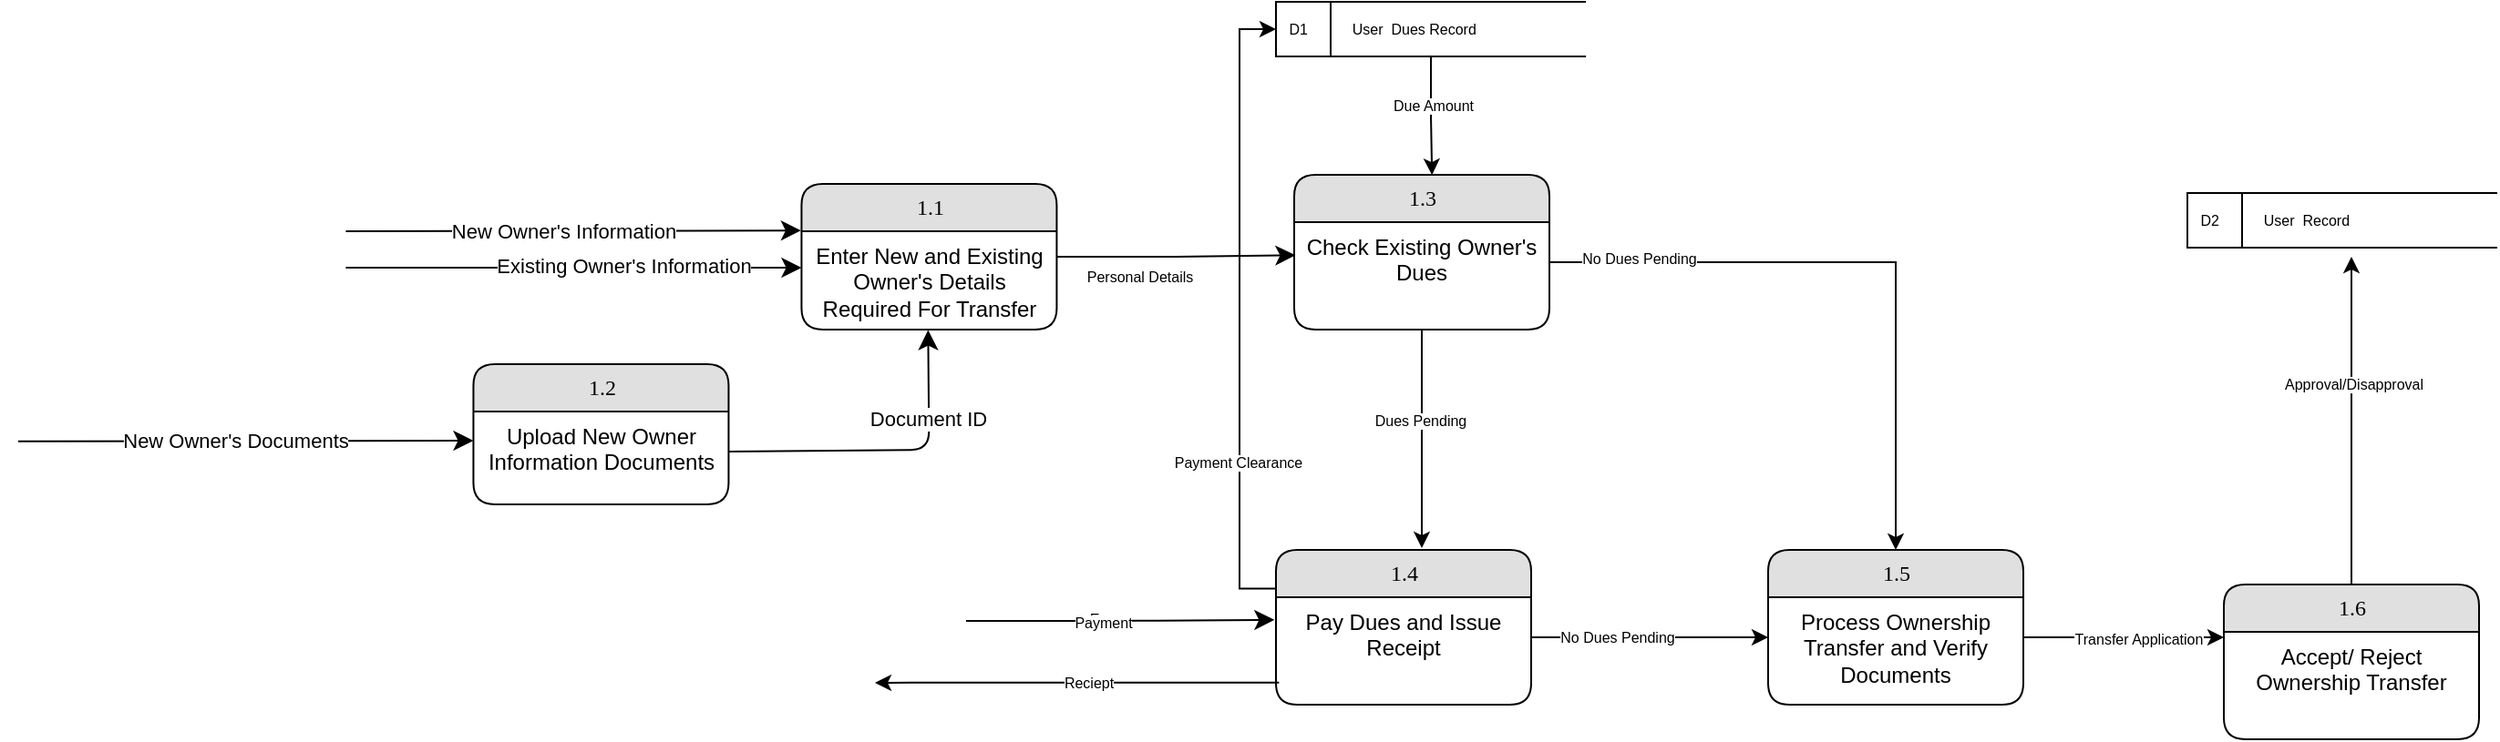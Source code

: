 <mxfile version="20.2.3" type="device"><diagram name="Page-1" id="52a04d89-c75d-2922-d76d-85b35f80e030"><mxGraphModel dx="2398" dy="611" grid="1" gridSize="10" guides="1" tooltips="1" connect="1" arrows="1" fold="1" page="1" pageScale="1" pageWidth="1100" pageHeight="850" background="none" math="0" shadow="0"><root><mxCell id="0"/><mxCell id="1" parent="0"/><mxCell id="1fdf3b25b50cf41e-27" style="edgeStyle=none;html=1;labelBackgroundColor=none;startFill=0;startSize=8;endFill=1;endSize=8;fontFamily=Verdana;fontSize=12;entryX=-0.002;entryY=0.32;entryDx=0;entryDy=0;entryPerimeter=0;" parent="1" target="1fdf3b25b50cf41e-1" edge="1"><mxGeometry relative="1" as="geometry"><mxPoint x="-900.28" y="136" as="sourcePoint"/></mxGeometry></mxCell><mxCell id="o5MU1ZvHMuOBfrmva0su-2" value="New Owner's Information" style="edgeLabel;html=1;align=center;verticalAlign=middle;resizable=0;points=[];" vertex="1" connectable="0" parent="1fdf3b25b50cf41e-27"><mxGeometry x="-0.048" relative="1" as="geometry"><mxPoint as="offset"/></mxGeometry></mxCell><mxCell id="1fdf3b25b50cf41e-38" style="edgeStyle=orthogonalEdgeStyle;html=1;labelBackgroundColor=none;startFill=0;startSize=8;endFill=1;endSize=8;fontFamily=Verdana;fontSize=12;entryX=0.005;entryY=0.413;entryDx=0;entryDy=0;entryPerimeter=0;" parent="1" source="1fdf3b25b50cf41e-1" target="1fdf3b25b50cf41e-12" edge="1"><mxGeometry relative="1" as="geometry"><Array as="points"/></mxGeometry></mxCell><mxCell id="1fdf3b25b50cf41e-1" value="1.1" style="swimlane;html=1;fontStyle=0;childLayout=stackLayout;horizontal=1;startSize=26;fillColor=#e0e0e0;horizontalStack=0;resizeParent=1;resizeLast=0;collapsible=1;marginBottom=0;swimlaneFillColor=#ffffff;align=center;rounded=1;shadow=0;comic=0;labelBackgroundColor=none;strokeWidth=1;fontFamily=Verdana;fontSize=12" parent="1" vertex="1"><mxGeometry x="-650.28" y="110" width="140" height="80" as="geometry"/></mxCell><mxCell id="1fdf3b25b50cf41e-2" value="Enter New and Existing Owner's Details Required For Transfer" style="text;html=1;strokeColor=none;fillColor=none;spacingLeft=4;spacingRight=4;whiteSpace=wrap;overflow=hidden;rotatable=0;points=[[0,0.5],[1,0.5]];portConstraint=eastwest;align=center;" parent="1fdf3b25b50cf41e-1" vertex="1"><mxGeometry y="26" width="140" height="54" as="geometry"/></mxCell><mxCell id="1fdf3b25b50cf41e-40" style="edgeStyle=none;html=1;labelBackgroundColor=none;startFill=0;startSize=8;endFill=1;endSize=8;fontFamily=Verdana;fontSize=12;entryX=0.496;entryY=1.005;entryDx=0;entryDy=0;entryPerimeter=0;exitX=1;exitY=0.5;exitDx=0;exitDy=0;" parent="1" source="1fdf3b25b50cf41e-10" target="1fdf3b25b50cf41e-2" edge="1"><mxGeometry relative="1" as="geometry"><mxPoint x="-580.28" y="246" as="targetPoint"/><Array as="points"><mxPoint x="-580.28" y="256"/></Array></mxGeometry></mxCell><mxCell id="o5MU1ZvHMuOBfrmva0su-7" value="Document ID" style="edgeLabel;html=1;align=center;verticalAlign=middle;resizable=0;points=[];" vertex="1" connectable="0" parent="1fdf3b25b50cf41e-40"><mxGeometry x="0.444" y="1" relative="1" as="geometry"><mxPoint as="offset"/></mxGeometry></mxCell><mxCell id="1fdf3b25b50cf41e-9" value="1.2" style="swimlane;html=1;fontStyle=0;childLayout=stackLayout;horizontal=1;startSize=26;fillColor=#e0e0e0;horizontalStack=0;resizeParent=1;resizeLast=0;collapsible=1;marginBottom=0;swimlaneFillColor=#ffffff;align=center;rounded=1;shadow=0;comic=0;labelBackgroundColor=none;strokeWidth=1;fontFamily=Verdana;fontSize=12" parent="1" vertex="1"><mxGeometry x="-830.28" y="209" width="140" height="77" as="geometry"/></mxCell><mxCell id="1fdf3b25b50cf41e-10" value="Upload New Owner Information Documents" style="text;html=1;strokeColor=none;fillColor=none;spacingLeft=4;spacingRight=4;whiteSpace=wrap;overflow=hidden;rotatable=0;points=[[0,0.5],[1,0.5]];portConstraint=eastwest;align=center;" parent="1fdf3b25b50cf41e-9" vertex="1"><mxGeometry y="26" width="140" height="44" as="geometry"/></mxCell><mxCell id="o5MU1ZvHMuOBfrmva0su-11" style="edgeStyle=orthogonalEdgeStyle;rounded=0;orthogonalLoop=1;jettySize=auto;html=1;exitX=0.5;exitY=1;exitDx=0;exitDy=0;fontSize=8;" edge="1" parent="1" source="1fdf3b25b50cf41e-11"><mxGeometry relative="1" as="geometry"><mxPoint x="-310" y="310" as="targetPoint"/></mxGeometry></mxCell><mxCell id="o5MU1ZvHMuOBfrmva0su-12" value="Dues Pending" style="edgeLabel;html=1;align=center;verticalAlign=middle;resizable=0;points=[];fontSize=8;" vertex="1" connectable="0" parent="o5MU1ZvHMuOBfrmva0su-11"><mxGeometry x="-0.179" y="-1" relative="1" as="geometry"><mxPoint as="offset"/></mxGeometry></mxCell><mxCell id="1fdf3b25b50cf41e-11" value="1.3" style="swimlane;html=1;fontStyle=0;childLayout=stackLayout;horizontal=1;startSize=26;fillColor=#e0e0e0;horizontalStack=0;resizeParent=1;resizeLast=0;collapsible=1;marginBottom=0;swimlaneFillColor=#ffffff;align=center;rounded=1;shadow=0;comic=0;labelBackgroundColor=none;strokeWidth=1;fontFamily=Verdana;fontSize=12" parent="1" vertex="1"><mxGeometry x="-380" y="105" width="140" height="85" as="geometry"/></mxCell><mxCell id="1fdf3b25b50cf41e-12" value="Check Existing Owner's Dues" style="text;html=1;strokeColor=none;fillColor=none;spacingLeft=4;spacingRight=4;whiteSpace=wrap;overflow=hidden;rotatable=0;points=[[0,0.5],[1,0.5]];portConstraint=eastwest;align=center;" parent="1fdf3b25b50cf41e-11" vertex="1"><mxGeometry y="26" width="140" height="44" as="geometry"/></mxCell><mxCell id="o5MU1ZvHMuOBfrmva0su-1" style="edgeStyle=none;html=1;labelBackgroundColor=none;startFill=0;startSize=8;endFill=1;endSize=8;fontFamily=Verdana;fontSize=12;" edge="1" parent="1"><mxGeometry relative="1" as="geometry"><mxPoint x="-900.28" y="156" as="sourcePoint"/><mxPoint x="-650.28" y="156.0" as="targetPoint"/></mxGeometry></mxCell><mxCell id="o5MU1ZvHMuOBfrmva0su-4" value="Existing Owner's Information" style="edgeLabel;html=1;align=center;verticalAlign=middle;resizable=0;points=[];" vertex="1" connectable="0" parent="o5MU1ZvHMuOBfrmva0su-1"><mxGeometry x="0.214" y="1" relative="1" as="geometry"><mxPoint as="offset"/></mxGeometry></mxCell><mxCell id="o5MU1ZvHMuOBfrmva0su-5" style="edgeStyle=none;html=1;labelBackgroundColor=none;startFill=0;startSize=8;endFill=1;endSize=8;fontFamily=Verdana;fontSize=12;entryX=-0.002;entryY=0.32;entryDx=0;entryDy=0;entryPerimeter=0;" edge="1" parent="1"><mxGeometry relative="1" as="geometry"><mxPoint x="-1080" y="251.4" as="sourcePoint"/><mxPoint x="-830.28" y="251.0" as="targetPoint"/></mxGeometry></mxCell><mxCell id="o5MU1ZvHMuOBfrmva0su-6" value="New Owner's Documents" style="edgeLabel;html=1;align=center;verticalAlign=middle;resizable=0;points=[];" vertex="1" connectable="0" parent="o5MU1ZvHMuOBfrmva0su-5"><mxGeometry x="-0.048" relative="1" as="geometry"><mxPoint as="offset"/></mxGeometry></mxCell><mxCell id="o5MU1ZvHMuOBfrmva0su-10" value="&lt;font style=&quot;font-size: 8px;&quot;&gt;Personal Details&lt;/font&gt;" style="text;html=1;align=center;verticalAlign=middle;resizable=0;points=[];autosize=1;strokeColor=none;fillColor=none;" vertex="1" parent="1"><mxGeometry x="-505" y="145" width="80" height="30" as="geometry"/></mxCell><mxCell id="o5MU1ZvHMuOBfrmva0su-32" style="edgeStyle=orthogonalEdgeStyle;rounded=0;orthogonalLoop=1;jettySize=auto;html=1;exitX=0;exitY=0.25;exitDx=0;exitDy=0;entryX=0;entryY=0.5;entryDx=0;entryDy=0;fontSize=8;" edge="1" parent="1" source="o5MU1ZvHMuOBfrmva0su-13" target="o5MU1ZvHMuOBfrmva0su-21"><mxGeometry relative="1" as="geometry"/></mxCell><mxCell id="o5MU1ZvHMuOBfrmva0su-33" value="Payment Clearance" style="edgeLabel;html=1;align=center;verticalAlign=middle;resizable=0;points=[];fontSize=8;" vertex="1" connectable="0" parent="o5MU1ZvHMuOBfrmva0su-32"><mxGeometry x="-0.482" y="1" relative="1" as="geometry"><mxPoint as="offset"/></mxGeometry></mxCell><mxCell id="o5MU1ZvHMuOBfrmva0su-13" value="1.4" style="swimlane;html=1;fontStyle=0;childLayout=stackLayout;horizontal=1;startSize=26;fillColor=#e0e0e0;horizontalStack=0;resizeParent=1;resizeLast=0;collapsible=1;marginBottom=0;swimlaneFillColor=#ffffff;align=center;rounded=1;shadow=0;comic=0;labelBackgroundColor=none;strokeWidth=1;fontFamily=Verdana;fontSize=12" vertex="1" parent="1"><mxGeometry x="-390" y="311" width="140" height="85" as="geometry"/></mxCell><mxCell id="o5MU1ZvHMuOBfrmva0su-14" value="Pay Dues and Issue Receipt" style="text;html=1;strokeColor=none;fillColor=none;spacingLeft=4;spacingRight=4;whiteSpace=wrap;overflow=hidden;rotatable=0;points=[[0,0.5],[1,0.5]];portConstraint=eastwest;align=center;" vertex="1" parent="o5MU1ZvHMuOBfrmva0su-13"><mxGeometry y="26" width="140" height="44" as="geometry"/></mxCell><mxCell id="o5MU1ZvHMuOBfrmva0su-17" style="edgeStyle=orthogonalEdgeStyle;html=1;labelBackgroundColor=none;startFill=0;startSize=8;endFill=1;endSize=8;fontFamily=Verdana;fontSize=12;entryX=-0.006;entryY=0.282;entryDx=0;entryDy=0;entryPerimeter=0;" edge="1" parent="1" target="o5MU1ZvHMuOBfrmva0su-14"><mxGeometry relative="1" as="geometry"><Array as="points"><mxPoint x="-475" y="350"/></Array><mxPoint x="-560" y="350" as="sourcePoint"/><mxPoint x="-450" y="350" as="targetPoint"/></mxGeometry></mxCell><mxCell id="o5MU1ZvHMuOBfrmva0su-18" value="E" style="edgeLabel;html=1;align=center;verticalAlign=middle;resizable=0;points=[];fontSize=8;" vertex="1" connectable="0" parent="o5MU1ZvHMuOBfrmva0su-17"><mxGeometry x="-0.171" y="1" relative="1" as="geometry"><mxPoint as="offset"/></mxGeometry></mxCell><mxCell id="o5MU1ZvHMuOBfrmva0su-24" value="Payment" style="edgeLabel;html=1;align=center;verticalAlign=middle;resizable=0;points=[];fontSize=8;" vertex="1" connectable="0" parent="o5MU1ZvHMuOBfrmva0su-17"><mxGeometry x="-0.117" y="-1" relative="1" as="geometry"><mxPoint as="offset"/></mxGeometry></mxCell><mxCell id="o5MU1ZvHMuOBfrmva0su-22" style="edgeStyle=orthogonalEdgeStyle;rounded=0;orthogonalLoop=1;jettySize=auto;html=1;fontSize=8;entryX=0.54;entryY=0.001;entryDx=0;entryDy=0;entryPerimeter=0;" edge="1" parent="1" source="o5MU1ZvHMuOBfrmva0su-21" target="1fdf3b25b50cf41e-11"><mxGeometry relative="1" as="geometry"><mxPoint x="-305" y="100" as="targetPoint"/></mxGeometry></mxCell><mxCell id="o5MU1ZvHMuOBfrmva0su-23" value="Due Amount&lt;br&gt;" style="edgeLabel;html=1;align=center;verticalAlign=middle;resizable=0;points=[];fontSize=8;" vertex="1" connectable="0" parent="o5MU1ZvHMuOBfrmva0su-22"><mxGeometry x="-0.199" y="1" relative="1" as="geometry"><mxPoint as="offset"/></mxGeometry></mxCell><mxCell id="o5MU1ZvHMuOBfrmva0su-21" value="&amp;nbsp;D1&amp;nbsp; &amp;nbsp; &amp;nbsp; &amp;nbsp; &amp;nbsp; &amp;nbsp;User&amp;nbsp; Dues Record" style="html=1;dashed=0;whitespace=wrap;shape=mxgraph.dfd.dataStoreID;align=left;spacingLeft=3;points=[[0,0],[0.5,0],[1,0],[0,0.5],[1,0.5],[0,1],[0.5,1],[1,1]];fontSize=8;" vertex="1" parent="1"><mxGeometry x="-390" y="10" width="170" height="30" as="geometry"/></mxCell><mxCell id="o5MU1ZvHMuOBfrmva0su-25" style="edgeStyle=orthogonalEdgeStyle;rounded=0;orthogonalLoop=1;jettySize=auto;html=1;fontSize=8;exitX=0.012;exitY=1.066;exitDx=0;exitDy=0;exitPerimeter=0;" edge="1" parent="1" source="o5MU1ZvHMuOBfrmva0su-14"><mxGeometry relative="1" as="geometry"><mxPoint x="-610" y="384" as="targetPoint"/><Array as="points"><mxPoint x="-590" y="384"/></Array></mxGeometry></mxCell><mxCell id="o5MU1ZvHMuOBfrmva0su-26" value="Reciept" style="edgeLabel;html=1;align=center;verticalAlign=middle;resizable=0;points=[];fontSize=8;" vertex="1" connectable="0" parent="o5MU1ZvHMuOBfrmva0su-25"><mxGeometry x="-0.052" relative="1" as="geometry"><mxPoint as="offset"/></mxGeometry></mxCell><mxCell id="o5MU1ZvHMuOBfrmva0su-29" value="1.5" style="swimlane;html=1;fontStyle=0;childLayout=stackLayout;horizontal=1;startSize=26;fillColor=#e0e0e0;horizontalStack=0;resizeParent=1;resizeLast=0;collapsible=1;marginBottom=0;swimlaneFillColor=#ffffff;align=center;rounded=1;shadow=0;comic=0;labelBackgroundColor=none;strokeWidth=1;fontFamily=Verdana;fontSize=12" vertex="1" parent="1"><mxGeometry x="-120" y="311" width="140" height="85" as="geometry"/></mxCell><mxCell id="o5MU1ZvHMuOBfrmva0su-30" value="Process Ownership Transfer and Verify Documents" style="text;html=1;strokeColor=none;fillColor=none;spacingLeft=4;spacingRight=4;whiteSpace=wrap;overflow=hidden;rotatable=0;points=[[0,0.5],[1,0.5]];portConstraint=eastwest;align=center;" vertex="1" parent="o5MU1ZvHMuOBfrmva0su-29"><mxGeometry y="26" width="140" height="44" as="geometry"/></mxCell><mxCell id="o5MU1ZvHMuOBfrmva0su-34" style="edgeStyle=orthogonalEdgeStyle;rounded=0;orthogonalLoop=1;jettySize=auto;html=1;exitX=1;exitY=0.5;exitDx=0;exitDy=0;entryX=0;entryY=0.5;entryDx=0;entryDy=0;fontSize=8;" edge="1" parent="1" source="o5MU1ZvHMuOBfrmva0su-14" target="o5MU1ZvHMuOBfrmva0su-30"><mxGeometry relative="1" as="geometry"/></mxCell><mxCell id="o5MU1ZvHMuOBfrmva0su-37" value="No Dues Pending" style="edgeLabel;html=1;align=center;verticalAlign=middle;resizable=0;points=[];fontSize=8;" vertex="1" connectable="0" parent="o5MU1ZvHMuOBfrmva0su-34"><mxGeometry x="-0.277" relative="1" as="geometry"><mxPoint as="offset"/></mxGeometry></mxCell><mxCell id="o5MU1ZvHMuOBfrmva0su-35" style="edgeStyle=orthogonalEdgeStyle;rounded=0;orthogonalLoop=1;jettySize=auto;html=1;exitX=1;exitY=0.5;exitDx=0;exitDy=0;entryX=0.5;entryY=0;entryDx=0;entryDy=0;fontSize=8;" edge="1" parent="1" source="1fdf3b25b50cf41e-12" target="o5MU1ZvHMuOBfrmva0su-29"><mxGeometry relative="1" as="geometry"/></mxCell><mxCell id="o5MU1ZvHMuOBfrmva0su-36" value="No Dues Pending" style="edgeLabel;html=1;align=center;verticalAlign=middle;resizable=0;points=[];fontSize=8;" vertex="1" connectable="0" parent="o5MU1ZvHMuOBfrmva0su-35"><mxGeometry x="-0.722" y="2" relative="1" as="geometry"><mxPoint as="offset"/></mxGeometry></mxCell><mxCell id="o5MU1ZvHMuOBfrmva0su-38" style="edgeStyle=orthogonalEdgeStyle;rounded=0;orthogonalLoop=1;jettySize=auto;html=1;exitX=1;exitY=0.5;exitDx=0;exitDy=0;fontSize=8;" edge="1" parent="1" source="o5MU1ZvHMuOBfrmva0su-30"><mxGeometry relative="1" as="geometry"><mxPoint x="130" y="359" as="targetPoint"/></mxGeometry></mxCell><mxCell id="o5MU1ZvHMuOBfrmva0su-39" value="Transfer Application" style="edgeLabel;html=1;align=center;verticalAlign=middle;resizable=0;points=[];fontSize=8;" vertex="1" connectable="0" parent="o5MU1ZvHMuOBfrmva0su-38"><mxGeometry x="0.139" relative="1" as="geometry"><mxPoint as="offset"/></mxGeometry></mxCell><mxCell id="o5MU1ZvHMuOBfrmva0su-42" style="edgeStyle=orthogonalEdgeStyle;rounded=0;orthogonalLoop=1;jettySize=auto;html=1;exitX=0.5;exitY=0;exitDx=0;exitDy=0;fontSize=8;" edge="1" parent="1" source="o5MU1ZvHMuOBfrmva0su-40"><mxGeometry relative="1" as="geometry"><mxPoint x="200" y="150" as="targetPoint"/></mxGeometry></mxCell><mxCell id="o5MU1ZvHMuOBfrmva0su-44" value="Approval/Disapproval" style="edgeLabel;html=1;align=center;verticalAlign=middle;resizable=0;points=[];fontSize=8;" vertex="1" connectable="0" parent="o5MU1ZvHMuOBfrmva0su-42"><mxGeometry x="0.23" relative="1" as="geometry"><mxPoint as="offset"/></mxGeometry></mxCell><mxCell id="o5MU1ZvHMuOBfrmva0su-40" value="1.6" style="swimlane;html=1;fontStyle=0;childLayout=stackLayout;horizontal=1;startSize=26;fillColor=#e0e0e0;horizontalStack=0;resizeParent=1;resizeLast=0;collapsible=1;marginBottom=0;swimlaneFillColor=#ffffff;align=center;rounded=1;shadow=0;comic=0;labelBackgroundColor=none;strokeWidth=1;fontFamily=Verdana;fontSize=12" vertex="1" parent="1"><mxGeometry x="130" y="330" width="140" height="85" as="geometry"/></mxCell><mxCell id="o5MU1ZvHMuOBfrmva0su-41" value="Accept/ Reject Ownership Transfer" style="text;html=1;strokeColor=none;fillColor=none;spacingLeft=4;spacingRight=4;whiteSpace=wrap;overflow=hidden;rotatable=0;points=[[0,0.5],[1,0.5]];portConstraint=eastwest;align=center;" vertex="1" parent="o5MU1ZvHMuOBfrmva0su-40"><mxGeometry y="26" width="140" height="44" as="geometry"/></mxCell><mxCell id="o5MU1ZvHMuOBfrmva0su-43" value="&amp;nbsp;D2&amp;nbsp; &amp;nbsp; &amp;nbsp; &amp;nbsp; &amp;nbsp; &amp;nbsp;User&amp;nbsp; Record" style="html=1;dashed=0;whitespace=wrap;shape=mxgraph.dfd.dataStoreID;align=left;spacingLeft=3;points=[[0,0],[0.5,0],[1,0],[0,0.5],[1,0.5],[0,1],[0.5,1],[1,1]];fontSize=8;" vertex="1" parent="1"><mxGeometry x="110" y="115" width="170" height="30" as="geometry"/></mxCell></root></mxGraphModel></diagram></mxfile>